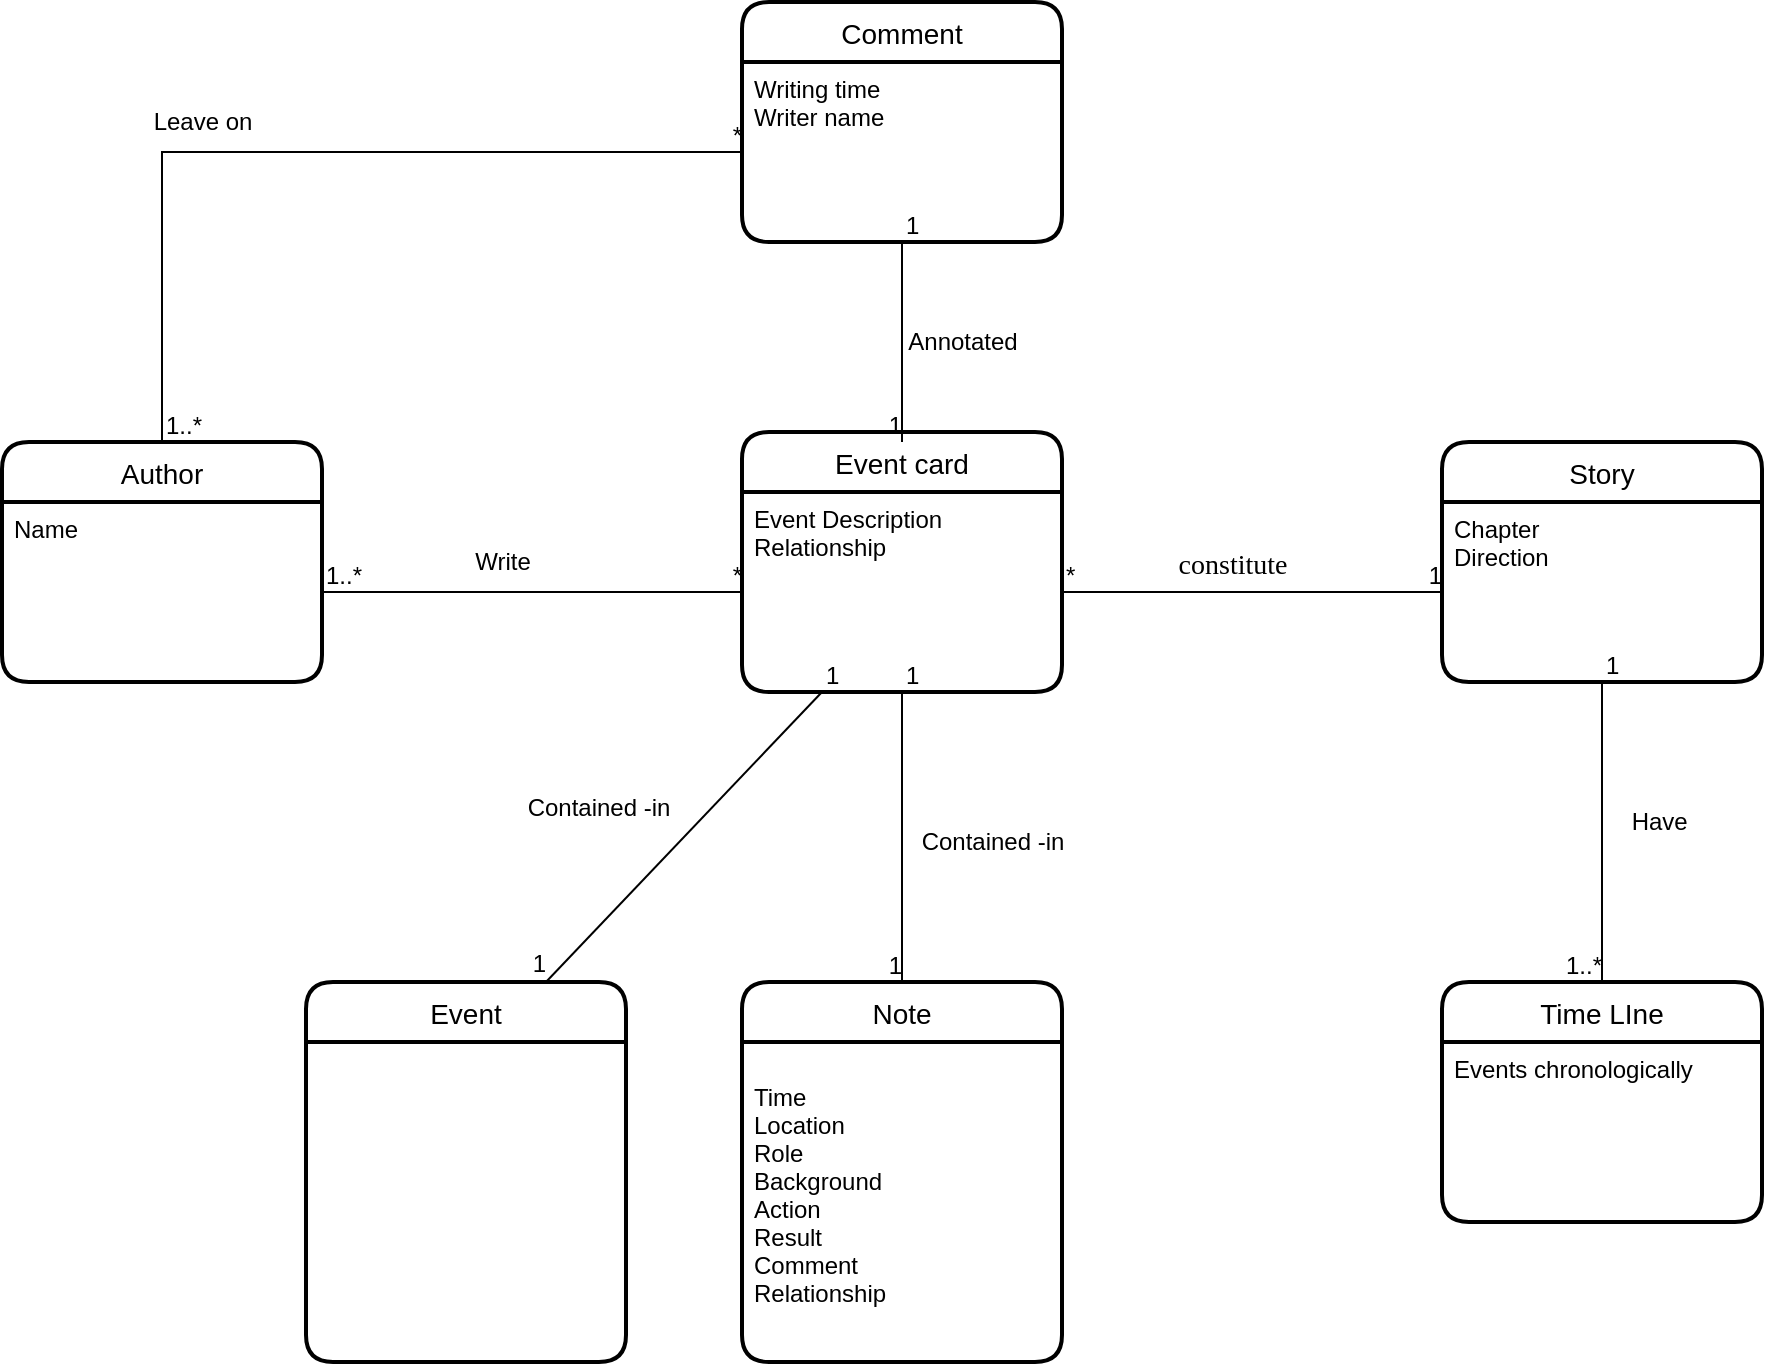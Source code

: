 <mxfile version="14.6.6" type="embed"><diagram id="p84us7BMAuNoco6ugW06" name="Page-1"><mxGraphModel dx="977" dy="1165" grid="0" gridSize="10" guides="1" tooltips="1" connect="1" arrows="1" fold="1" page="0" pageScale="1" pageWidth="850" pageHeight="1100" math="0" shadow="0"><root><mxCell id="0"/><mxCell id="1" parent="0"/><mxCell id="2" value="Author" style="swimlane;childLayout=stackLayout;horizontal=1;startSize=30;horizontalStack=0;rounded=1;fontSize=14;fontStyle=0;strokeWidth=2;resizeParent=0;resizeLast=1;shadow=0;dashed=0;align=center;" parent="1" vertex="1"><mxGeometry x="40" y="160" width="160" height="120" as="geometry"/></mxCell><mxCell id="3" value="Name&#10;" style="align=left;strokeColor=none;fillColor=none;spacingLeft=4;fontSize=12;verticalAlign=top;resizable=0;rotatable=0;part=1;" parent="2" vertex="1"><mxGeometry y="30" width="160" height="90" as="geometry"/></mxCell><mxCell id="4" value="Event card" style="swimlane;childLayout=stackLayout;horizontal=1;startSize=30;horizontalStack=0;rounded=1;fontSize=14;fontStyle=0;strokeWidth=2;resizeParent=0;resizeLast=1;shadow=0;dashed=0;align=center;" parent="1" vertex="1"><mxGeometry x="410" y="155" width="160" height="130" as="geometry"/></mxCell><mxCell id="5" value="Event Description&#10;Relationship" style="align=left;strokeColor=none;fillColor=none;spacingLeft=4;fontSize=12;verticalAlign=top;resizable=0;rotatable=0;part=1;" parent="4" vertex="1"><mxGeometry y="30" width="160" height="100" as="geometry"/></mxCell><mxCell id="6" value="Story" style="swimlane;childLayout=stackLayout;horizontal=1;startSize=30;horizontalStack=0;rounded=1;fontSize=14;fontStyle=0;strokeWidth=2;resizeParent=0;resizeLast=1;shadow=0;dashed=0;align=center;" parent="1" vertex="1"><mxGeometry x="760" y="160" width="160" height="120" as="geometry"/></mxCell><mxCell id="7" value="Chapter&#10;Direction" style="align=left;strokeColor=none;fillColor=none;spacingLeft=4;fontSize=12;verticalAlign=top;resizable=0;rotatable=0;part=1;" parent="6" vertex="1"><mxGeometry y="30" width="160" height="90" as="geometry"/></mxCell><mxCell id="8" value="Note" style="swimlane;childLayout=stackLayout;horizontal=1;startSize=30;horizontalStack=0;rounded=1;fontSize=14;fontStyle=0;strokeWidth=2;resizeParent=0;resizeLast=1;shadow=0;dashed=0;align=center;" parent="1" vertex="1"><mxGeometry x="410" y="430" width="160" height="190" as="geometry"/></mxCell><mxCell id="9" value="&#10;Time&#10;Location&#10;Role&#10;Background&#10;Action&#10;Result&#10;Comment&#10;Relationship" style="align=left;strokeColor=none;fillColor=none;spacingLeft=4;fontSize=12;verticalAlign=top;resizable=0;rotatable=0;part=1;" parent="8" vertex="1"><mxGeometry y="30" width="160" height="160" as="geometry"/></mxCell><mxCell id="10" value="Time LIne" style="swimlane;childLayout=stackLayout;horizontal=1;startSize=30;horizontalStack=0;rounded=1;fontSize=14;fontStyle=0;strokeWidth=2;resizeParent=0;resizeLast=1;shadow=0;dashed=0;align=center;" parent="1" vertex="1"><mxGeometry x="760" y="430" width="160" height="120" as="geometry"/></mxCell><mxCell id="11" value="Events chronologically" style="align=left;strokeColor=none;fillColor=none;spacingLeft=4;fontSize=12;verticalAlign=top;resizable=0;rotatable=0;part=1;" parent="10" vertex="1"><mxGeometry y="30" width="160" height="90" as="geometry"/></mxCell><mxCell id="16" value="" style="endArrow=none;html=1;rounded=0;exitX=1;exitY=0.5;exitDx=0;exitDy=0;entryX=0;entryY=0.5;entryDx=0;entryDy=0;" parent="1" source="3" target="5" edge="1"><mxGeometry relative="1" as="geometry"><mxPoint x="150" y="340" as="sourcePoint"/><mxPoint x="310" y="340" as="targetPoint"/></mxGeometry></mxCell><mxCell id="17" value="1..*" style="resizable=0;html=1;align=left;verticalAlign=bottom;" parent="16" connectable="0" vertex="1"><mxGeometry x="-1" relative="1" as="geometry"/></mxCell><mxCell id="18" value="*" style="resizable=0;html=1;align=right;verticalAlign=bottom;" parent="16" connectable="0" vertex="1"><mxGeometry x="1" relative="1" as="geometry"/></mxCell><mxCell id="19" value="" style="endArrow=none;html=1;rounded=0;exitX=1;exitY=0.5;exitDx=0;exitDy=0;entryX=0;entryY=0.5;entryDx=0;entryDy=0;" parent="1" source="5" target="7" edge="1"><mxGeometry relative="1" as="geometry"><mxPoint x="570" y="360" as="sourcePoint"/><mxPoint x="780" y="360" as="targetPoint"/></mxGeometry></mxCell><mxCell id="20" value="*" style="resizable=0;html=1;align=left;verticalAlign=bottom;" parent="19" connectable="0" vertex="1"><mxGeometry x="-1" relative="1" as="geometry"/></mxCell><mxCell id="21" value="1" style="resizable=0;html=1;align=right;verticalAlign=bottom;" parent="19" connectable="0" vertex="1"><mxGeometry x="1" relative="1" as="geometry"/></mxCell><mxCell id="22" value="" style="endArrow=none;html=1;rounded=0;exitX=0.5;exitY=1;exitDx=0;exitDy=0;" parent="1" source="5" target="8" edge="1"><mxGeometry relative="1" as="geometry"><mxPoint x="450" y="360" as="sourcePoint"/><mxPoint x="660" y="360" as="targetPoint"/></mxGeometry></mxCell><mxCell id="23" value="1" style="resizable=0;html=1;align=left;verticalAlign=bottom;" parent="22" connectable="0" vertex="1"><mxGeometry x="-1" relative="1" as="geometry"/></mxCell><mxCell id="24" value="1" style="resizable=0;html=1;align=right;verticalAlign=bottom;" parent="22" connectable="0" vertex="1"><mxGeometry x="1" relative="1" as="geometry"/></mxCell><mxCell id="25" value="" style="endArrow=none;html=1;rounded=0;exitX=0.5;exitY=1;exitDx=0;exitDy=0;entryX=0.5;entryY=0;entryDx=0;entryDy=0;" parent="1" source="7" target="10" edge="1"><mxGeometry relative="1" as="geometry"><mxPoint x="849" y="320" as="sourcePoint"/><mxPoint x="849" y="465" as="targetPoint"/></mxGeometry></mxCell><mxCell id="26" value="1" style="resizable=0;html=1;align=left;verticalAlign=bottom;" parent="25" connectable="0" vertex="1"><mxGeometry x="-1" relative="1" as="geometry"/></mxCell><mxCell id="27" value="1..*" style="resizable=0;html=1;align=right;verticalAlign=bottom;" parent="25" connectable="0" vertex="1"><mxGeometry x="1" relative="1" as="geometry"/></mxCell><mxCell id="32" value="Comment" style="swimlane;childLayout=stackLayout;horizontal=1;startSize=30;horizontalStack=0;rounded=1;fontSize=14;fontStyle=0;strokeWidth=2;resizeParent=0;resizeLast=1;shadow=0;dashed=0;align=center;" parent="1" vertex="1"><mxGeometry x="410" y="-60" width="160" height="120" as="geometry"/></mxCell><mxCell id="33" value="Writing time&#10;Writer name&#10;" style="align=left;strokeColor=none;fillColor=none;spacingLeft=4;fontSize=12;verticalAlign=top;resizable=0;rotatable=0;part=1;" parent="32" vertex="1"><mxGeometry y="30" width="160" height="90" as="geometry"/></mxCell><mxCell id="34" value="" style="endArrow=none;html=1;rounded=0;exitX=0.5;exitY=1;exitDx=0;exitDy=0;" parent="1" source="33" edge="1"><mxGeometry relative="1" as="geometry"><mxPoint x="489.5" y="110" as="sourcePoint"/><mxPoint x="490" y="160" as="targetPoint"/></mxGeometry></mxCell><mxCell id="35" value="1" style="resizable=0;html=1;align=left;verticalAlign=bottom;" parent="34" connectable="0" vertex="1"><mxGeometry x="-1" relative="1" as="geometry"/></mxCell><mxCell id="36" value="1" style="resizable=0;html=1;align=right;verticalAlign=bottom;" parent="34" connectable="0" vertex="1"><mxGeometry x="1" relative="1" as="geometry"/></mxCell><mxCell id="37" value="" style="endArrow=none;html=1;rounded=0;exitX=0.5;exitY=0;exitDx=0;exitDy=0;entryX=0;entryY=0.5;entryDx=0;entryDy=0;" parent="1" source="2" target="33" edge="1"><mxGeometry relative="1" as="geometry"><mxPoint x="140" y="40" as="sourcePoint"/><mxPoint x="350" y="40" as="targetPoint"/><Array as="points"><mxPoint x="120" y="15"/></Array></mxGeometry></mxCell><mxCell id="38" value="1..*" style="resizable=0;html=1;align=left;verticalAlign=bottom;" parent="37" connectable="0" vertex="1"><mxGeometry x="-1" relative="1" as="geometry"/></mxCell><mxCell id="39" value="*" style="resizable=0;html=1;align=right;verticalAlign=bottom;" parent="37" connectable="0" vertex="1"><mxGeometry x="1" relative="1" as="geometry"/></mxCell><mxCell id="40" value="Leave on" style="text;html=1;align=center;verticalAlign=middle;resizable=0;points=[];autosize=1;strokeColor=none;" parent="1" vertex="1"><mxGeometry x="110" y="-10" width="60" height="20" as="geometry"/></mxCell><mxCell id="41" value="Write" style="text;html=1;align=center;verticalAlign=middle;resizable=0;points=[];autosize=1;strokeColor=none;" parent="1" vertex="1"><mxGeometry x="270" y="210" width="40" height="20" as="geometry"/></mxCell><mxCell id="42" value="Contained -in" style="text;html=1;align=center;verticalAlign=middle;resizable=0;points=[];autosize=1;strokeColor=none;" parent="1" vertex="1"><mxGeometry x="490" y="350" width="90" height="20" as="geometry"/></mxCell><mxCell id="43" value="Have&amp;nbsp;" style="text;html=1;align=center;verticalAlign=middle;resizable=0;points=[];autosize=1;strokeColor=none;" parent="1" vertex="1"><mxGeometry x="845" y="340" width="50" height="20" as="geometry"/></mxCell><mxCell id="44" value="Annotated" style="text;html=1;align=center;verticalAlign=middle;resizable=0;points=[];autosize=1;strokeColor=none;" parent="1" vertex="1"><mxGeometry x="485" y="100" width="70" height="20" as="geometry"/></mxCell><mxCell id="45" value="&lt;span lang=&quot;EN-US&quot; style=&quot;font-size: 10.5pt ; font-family: &amp;#34;dengxian&amp;#34;&quot;&gt;constitute&lt;/span&gt;&lt;span style=&quot;font-size: medium&quot;&gt;&lt;/span&gt;" style="text;html=1;align=center;verticalAlign=middle;resizable=0;points=[];autosize=1;strokeColor=none;" parent="1" vertex="1"><mxGeometry x="620" y="210" width="70" height="20" as="geometry"/></mxCell><mxCell id="47" value="Event" style="swimlane;childLayout=stackLayout;horizontal=1;startSize=30;horizontalStack=0;rounded=1;fontSize=14;fontStyle=0;strokeWidth=2;resizeParent=0;resizeLast=1;shadow=0;dashed=0;align=center;" vertex="1" parent="1"><mxGeometry x="192" y="430" width="160" height="190" as="geometry"/></mxCell><mxCell id="49" value="" style="endArrow=none;html=1;rounded=0;exitX=0.25;exitY=1;exitDx=0;exitDy=0;entryX=0.75;entryY=0;entryDx=0;entryDy=0;" edge="1" parent="1" source="5" target="47"><mxGeometry relative="1" as="geometry"><mxPoint x="500" y="295" as="sourcePoint"/><mxPoint x="500" y="440" as="targetPoint"/></mxGeometry></mxCell><mxCell id="50" value="1" style="resizable=0;html=1;align=left;verticalAlign=bottom;" connectable="0" vertex="1" parent="49"><mxGeometry x="-1" relative="1" as="geometry"/></mxCell><mxCell id="51" value="1" style="resizable=0;html=1;align=right;verticalAlign=bottom;" connectable="0" vertex="1" parent="49"><mxGeometry x="1" relative="1" as="geometry"/></mxCell><mxCell id="52" value="Contained -in" style="text;html=1;align=center;verticalAlign=middle;resizable=0;points=[];autosize=1;strokeColor=none;" vertex="1" parent="1"><mxGeometry x="293" y="333" width="90" height="20" as="geometry"/></mxCell></root></mxGraphModel></diagram></mxfile>